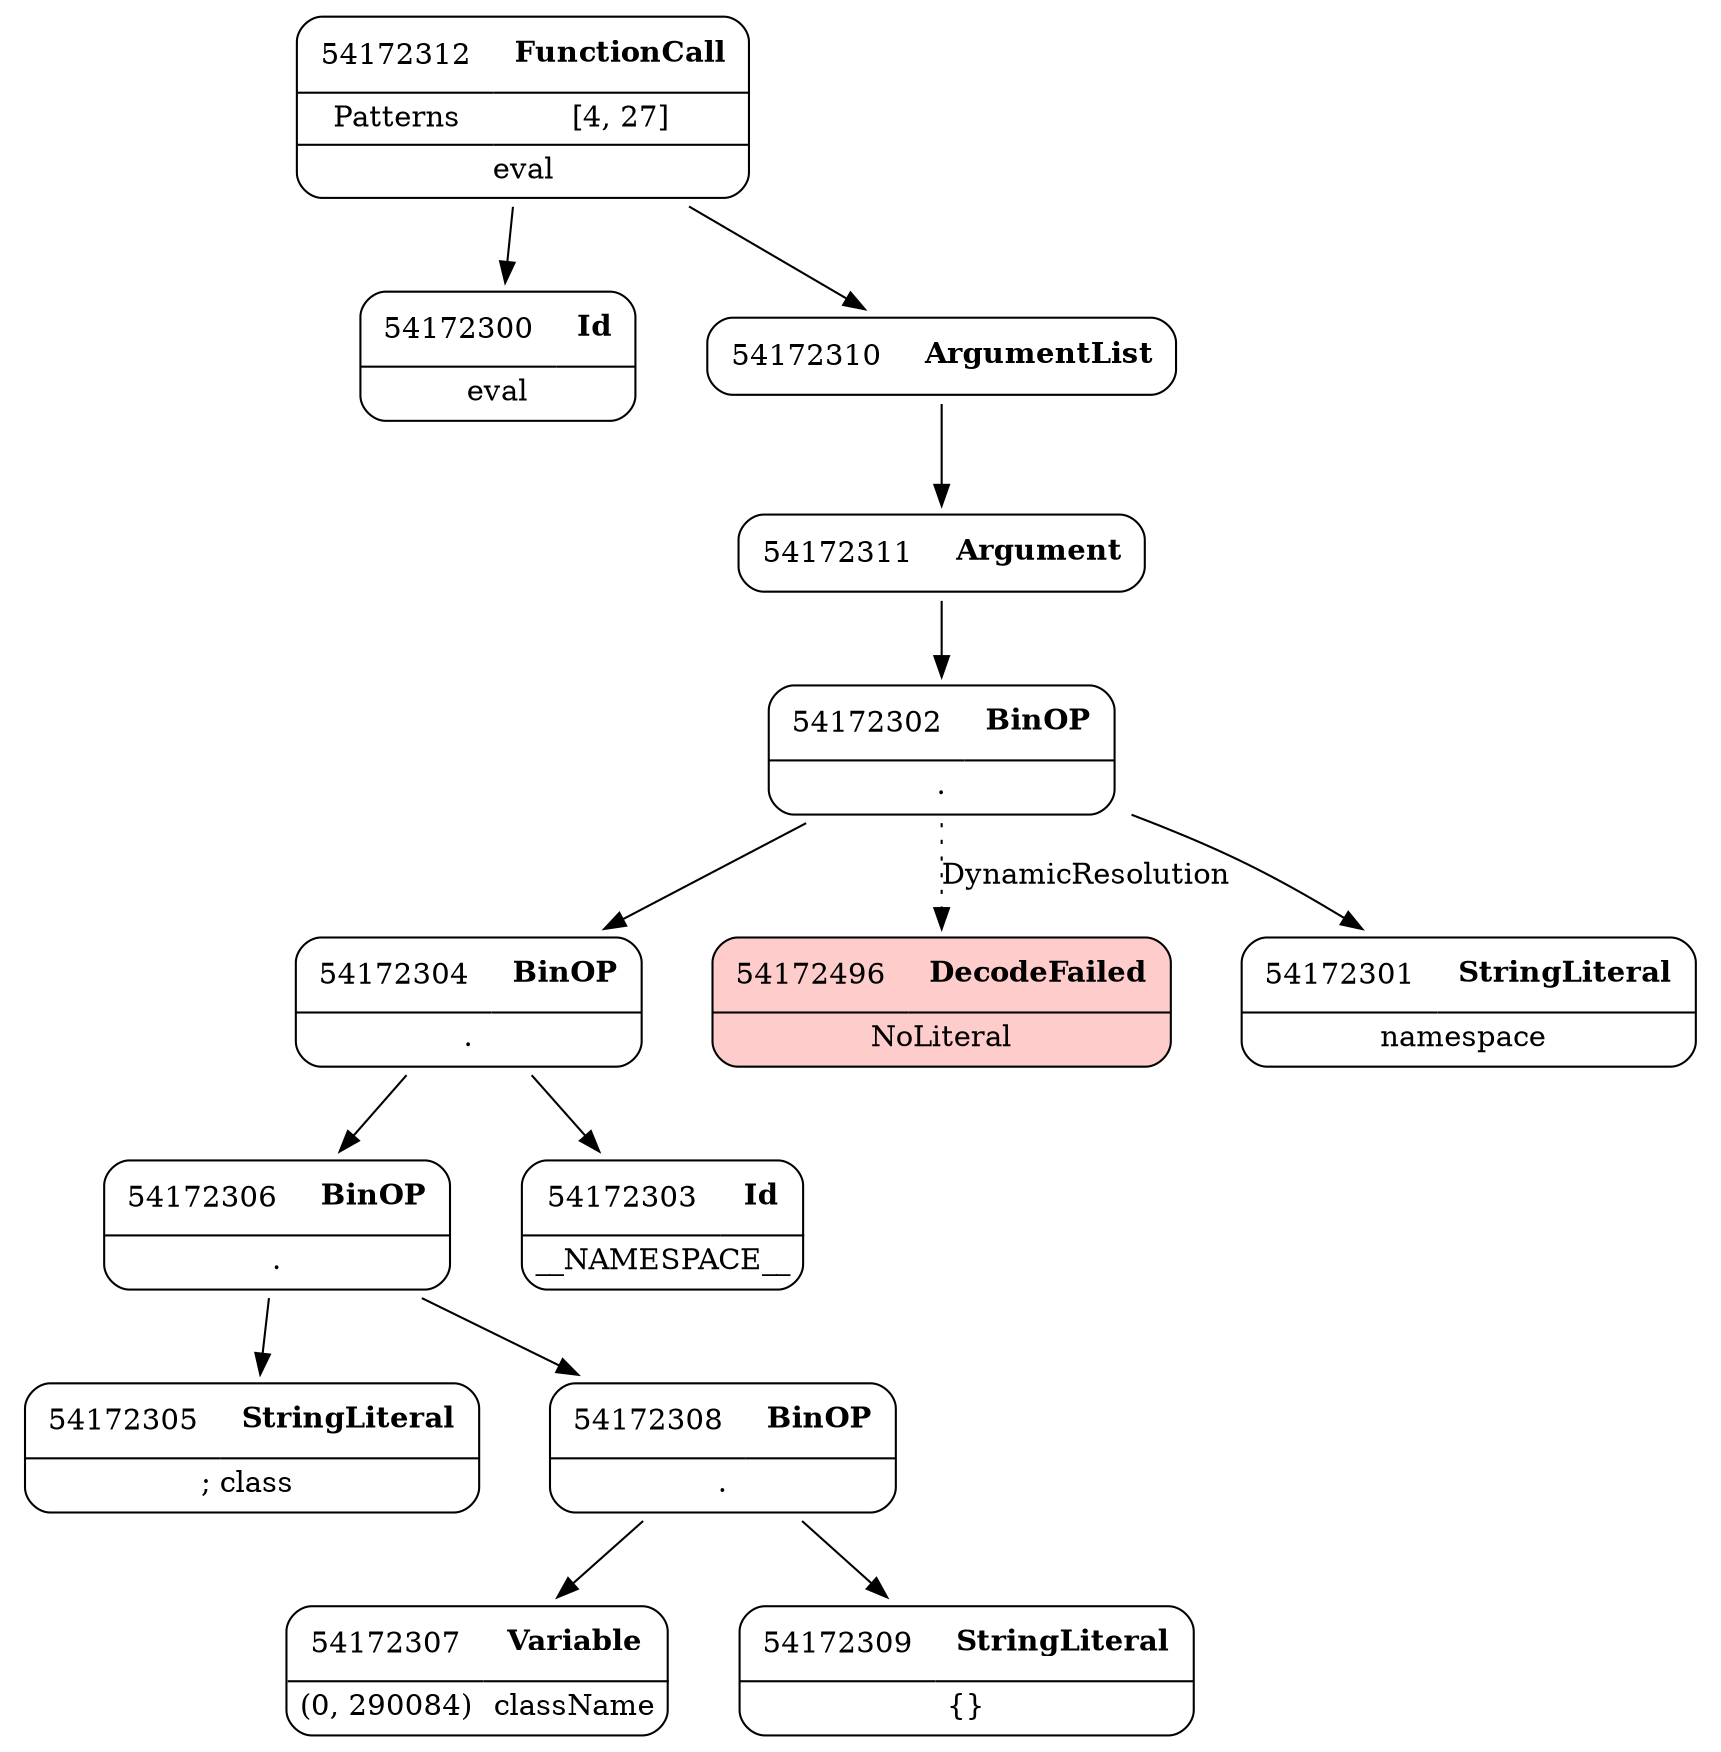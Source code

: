 digraph ast {
node [shape=none];
54172312 [label=<<TABLE border='1' cellspacing='0' cellpadding='10' style='rounded' ><TR><TD border='0'>54172312</TD><TD border='0'><B>FunctionCall</B></TD></TR><HR/><TR><TD border='0' cellpadding='5'>Patterns</TD><TD border='0' cellpadding='5'>[4, 27]</TD></TR><HR/><TR><TD border='0' cellpadding='5' colspan='2'>eval</TD></TR></TABLE>>];
54172312 -> 54172300 [weight=2];
54172312 -> 54172310 [weight=2];
54172306 [label=<<TABLE border='1' cellspacing='0' cellpadding='10' style='rounded' ><TR><TD border='0'>54172306</TD><TD border='0'><B>BinOP</B></TD></TR><HR/><TR><TD border='0' cellpadding='5' colspan='2'>.</TD></TR></TABLE>>];
54172306 -> 54172305 [weight=2];
54172306 -> 54172308 [weight=2];
54172307 [label=<<TABLE border='1' cellspacing='0' cellpadding='10' style='rounded' ><TR><TD border='0'>54172307</TD><TD border='0'><B>Variable</B></TD></TR><HR/><TR><TD border='0' cellpadding='5'>(0, 290084)</TD><TD border='0' cellpadding='5'>className</TD></TR></TABLE>>];
54172304 [label=<<TABLE border='1' cellspacing='0' cellpadding='10' style='rounded' ><TR><TD border='0'>54172304</TD><TD border='0'><B>BinOP</B></TD></TR><HR/><TR><TD border='0' cellpadding='5' colspan='2'>.</TD></TR></TABLE>>];
54172304 -> 54172303 [weight=2];
54172304 -> 54172306 [weight=2];
54172496 [label=<<TABLE border='1' cellspacing='0' cellpadding='10' style='rounded' bgcolor='#FFCCCC' ><TR><TD border='0'>54172496</TD><TD border='0'><B>DecodeFailed</B></TD></TR><HR/><TR><TD border='0' cellpadding='5' colspan='2'>NoLiteral</TD></TR></TABLE>>];
54172305 [label=<<TABLE border='1' cellspacing='0' cellpadding='10' style='rounded' ><TR><TD border='0'>54172305</TD><TD border='0'><B>StringLiteral</B></TD></TR><HR/><TR><TD border='0' cellpadding='5' colspan='2'>; class </TD></TR></TABLE>>];
54172310 [label=<<TABLE border='1' cellspacing='0' cellpadding='10' style='rounded' ><TR><TD border='0'>54172310</TD><TD border='0'><B>ArgumentList</B></TD></TR></TABLE>>];
54172310 -> 54172311 [weight=2];
54172311 [label=<<TABLE border='1' cellspacing='0' cellpadding='10' style='rounded' ><TR><TD border='0'>54172311</TD><TD border='0'><B>Argument</B></TD></TR></TABLE>>];
54172311 -> 54172302 [weight=2];
54172308 [label=<<TABLE border='1' cellspacing='0' cellpadding='10' style='rounded' ><TR><TD border='0'>54172308</TD><TD border='0'><B>BinOP</B></TD></TR><HR/><TR><TD border='0' cellpadding='5' colspan='2'>.</TD></TR></TABLE>>];
54172308 -> 54172307 [weight=2];
54172308 -> 54172309 [weight=2];
54172309 [label=<<TABLE border='1' cellspacing='0' cellpadding='10' style='rounded' ><TR><TD border='0'>54172309</TD><TD border='0'><B>StringLiteral</B></TD></TR><HR/><TR><TD border='0' cellpadding='5' colspan='2'>{}</TD></TR></TABLE>>];
54172302 [label=<<TABLE border='1' cellspacing='0' cellpadding='10' style='rounded' ><TR><TD border='0'>54172302</TD><TD border='0'><B>BinOP</B></TD></TR><HR/><TR><TD border='0' cellpadding='5' colspan='2'>.</TD></TR></TABLE>>];
54172302 -> 54172301 [weight=2];
54172302 -> 54172304 [weight=2];
54172302 -> 54172496 [style=dotted,label=DynamicResolution];
54172303 [label=<<TABLE border='1' cellspacing='0' cellpadding='10' style='rounded' ><TR><TD border='0'>54172303</TD><TD border='0'><B>Id</B></TD></TR><HR/><TR><TD border='0' cellpadding='5' colspan='2'>__NAMESPACE__</TD></TR></TABLE>>];
54172300 [label=<<TABLE border='1' cellspacing='0' cellpadding='10' style='rounded' ><TR><TD border='0'>54172300</TD><TD border='0'><B>Id</B></TD></TR><HR/><TR><TD border='0' cellpadding='5' colspan='2'>eval</TD></TR></TABLE>>];
54172301 [label=<<TABLE border='1' cellspacing='0' cellpadding='10' style='rounded' ><TR><TD border='0'>54172301</TD><TD border='0'><B>StringLiteral</B></TD></TR><HR/><TR><TD border='0' cellpadding='5' colspan='2'>namespace </TD></TR></TABLE>>];
}
